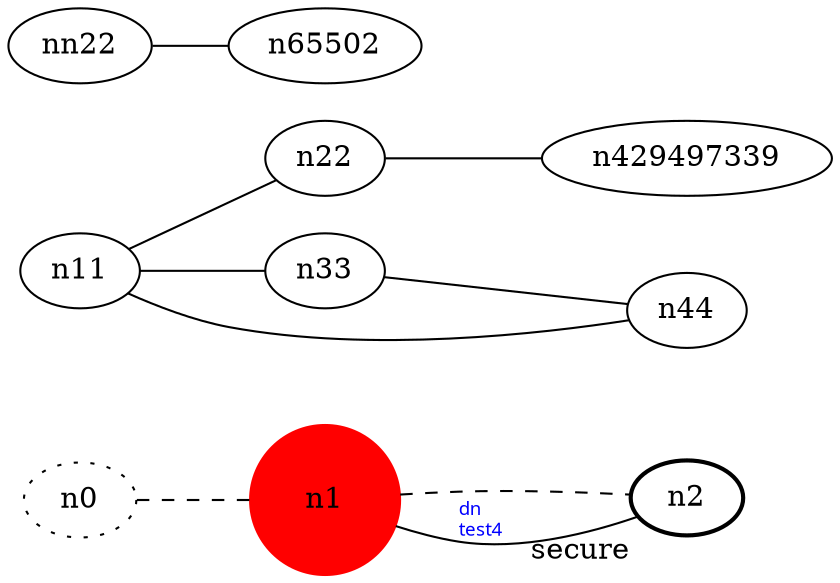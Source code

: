 graph test4 {
	rankdir=LR;
	fontcolor=blue; /* c0; c1; c0 -- c1 */
	n0 [style=dotted, fillcolor="#123456"]; // c2; c3; c2 -- c3
	n1 [height=1, width=1, color=red, style=filled];
	n2 [style=bold, xlabel="secure"];
	n0 -- n1 -- n2[style=dashed];
	n1 -- n2 [fontname="comic sans", label="d\‬n\l\G", fontcolor=blue, fontsize=9];
	n11 -- n22;
	n11 -- n33;
	n11 -- n44;
	nn22 -- n65502;
	n22 -- n429497339;
	n33 -- n44;
}
